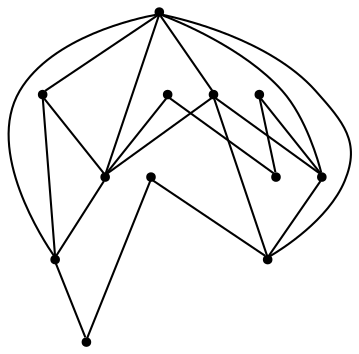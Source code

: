 graph {
  node [shape=point,comment="{\"directed\":false,\"doi\":\"10.1007/978-3-031-49272-3_22\",\"figure\":\"15 (1)\"}"]

  v0 [pos="657.5630582826918,1197.6206666910389"]
  v1 [pos="511.7064972525011,1088.2295806334164"]
  v2 [pos="451.55109104927215,1279.8286732176593"]
  v3 [pos="390.85391152725697,1264.2971381928276"]
  v4 [pos="769.4017314455873,1241.552221470186"]
  v5 [pos="737.7841712210004,1327.5314836538384"]
  v6 [pos="507.53916671025127,1347.6427275700637"]
  v7 [pos="686.7343720784404,988.2148733807333"]
  v8 [pos="636.7264055714428,938.2075197543913"]
  v9 [pos="611.722422317944,1063.2259038202455"]
  v10 [pos="520.5912617385053,1185.2564319339074"]
  v11 [pos="401.8265063257452,980.2304279799291"]

  v3 -- v1 [id="-2",pos="390.85391152725697,1264.2971381928276 511.7064972525011,1088.2295806334164 511.7064972525011,1088.2295806334164 511.7064972525011,1088.2295806334164"]
  v11 -- v2 [id="-3",pos="401.8265063257452,980.2304279799291 451.55109104927215,1279.8286732176593 451.55109104927215,1279.8286732176593 451.55109104927215,1279.8286732176593"]
  v11 -- v8 [id="-4",pos="401.8265063257452,980.2304279799291 636.7264055714428,938.2075197543913 636.7264055714428,938.2075197543913 636.7264055714428,938.2075197543913"]
  v11 -- v1 [id="-5",pos="401.8265063257452,980.2304279799291 511.7064972525011,1088.2295806334164 511.7064972525011,1088.2295806334164 511.7064972525011,1088.2295806334164"]
  v1 -- v10 [id="-6",pos="511.7064972525011,1088.2295806334164 520.5912617385053,1185.2564319339074 520.5912617385053,1185.2564319339074 520.5912617385053,1185.2564319339074"]
  v6 -- v3 [id="-7",pos="507.53916671025127,1347.6427275700637 390.85391152725697,1264.2971381928276 390.85391152725697,1264.2971381928276 390.85391152725697,1264.2971381928276"]
  v6 -- v5 [id="-8",pos="507.53916671025127,1347.6427275700637 737.7841712210004,1327.5314836538384 737.7841712210004,1327.5314836538384 737.7841712210004,1327.5314836538384"]
  v1 -- v9 [id="-10",pos="511.7064972525011,1088.2295806334164 611.722422317944,1063.2259038202455 611.722422317944,1063.2259038202455 611.722422317944,1063.2259038202455"]
  v1 -- v0 [id="-13",pos="511.7064972525011,1088.2295806334164 657.5630582826918,1197.6206666910389 657.5630582826918,1197.6206666910389 657.5630582826918,1197.6206666910389"]
  v1 -- v2 [id="-14",pos="511.7064972525011,1088.2295806334164 451.55109104927215,1279.8286732176593 451.55109104927215,1279.8286732176593 451.55109104927215,1279.8286732176593"]
  v10 -- v0 [id="-20",pos="520.5912617385053,1185.2564319339074 657.5630582826918,1197.6206666910389 657.5630582826918,1197.6206666910389 657.5630582826918,1197.6206666910389"]
  v10 -- v9 [id="-21",pos="520.5912617385053,1185.2564319339074 611.722422317944,1063.2259038202455 611.722422317944,1063.2259038202455 611.722422317944,1063.2259038202455"]
  v10 -- v3 [id="-24",pos="520.5912617385053,1185.2564319339074 390.85391152725697,1264.2971381928276 390.85391152725697,1264.2971381928276 390.85391152725697,1264.2971381928276"]
  v3 -- v11 [id="-28",pos="390.85391152725697,1264.2971381928276 401.8265063257452,980.2304279799291 401.8265063257452,980.2304279799291 401.8265063257452,980.2304279799291"]
  v2 -- v3 [id="-31",pos="451.55109104927215,1279.8286732176593 443.25614441604085,1276.4357246426912 436.61572135943607,1268.6194420176198 428.21823525853085,1266.2266414918258 420.1544608334243,1263.9304918699295 407.5899617920779,1263.2887018357615 390.85391152725697,1264.2971381928276"]
  v4 -- v0 [id="-32",pos="769.4017314455873,1241.552221470186 657.5630582826918,1197.6206666910389 657.5630582826918,1197.6206666910389 657.5630582826918,1197.6206666910389"]
  v4 -- v5 [id="-33",pos="769.4017314455873,1241.552221470186 737.7841712210004,1327.5314836538384 737.7841712210004,1327.5314836538384 737.7841712210004,1327.5314836538384"]
  v7 -- v8 [id="-36",pos="686.7343720784404,988.2148733807333 636.7264055714428,938.2075197543913 636.7264055714428,938.2075197543913 636.7264055714428,938.2075197543913"]
  v7 -- v9 [id="-37",pos="686.7343720784404,988.2148733807333 611.722422317944,1063.2259038202455 611.722422317944,1063.2259038202455 611.722422317944,1063.2259038202455"]
  v0 -- v9 [id="-38",pos="657.5630582826918,1197.6206666910389 611.722422317944,1063.2259038202455 611.722422317944,1063.2259038202455 611.722422317944,1063.2259038202455"]
}